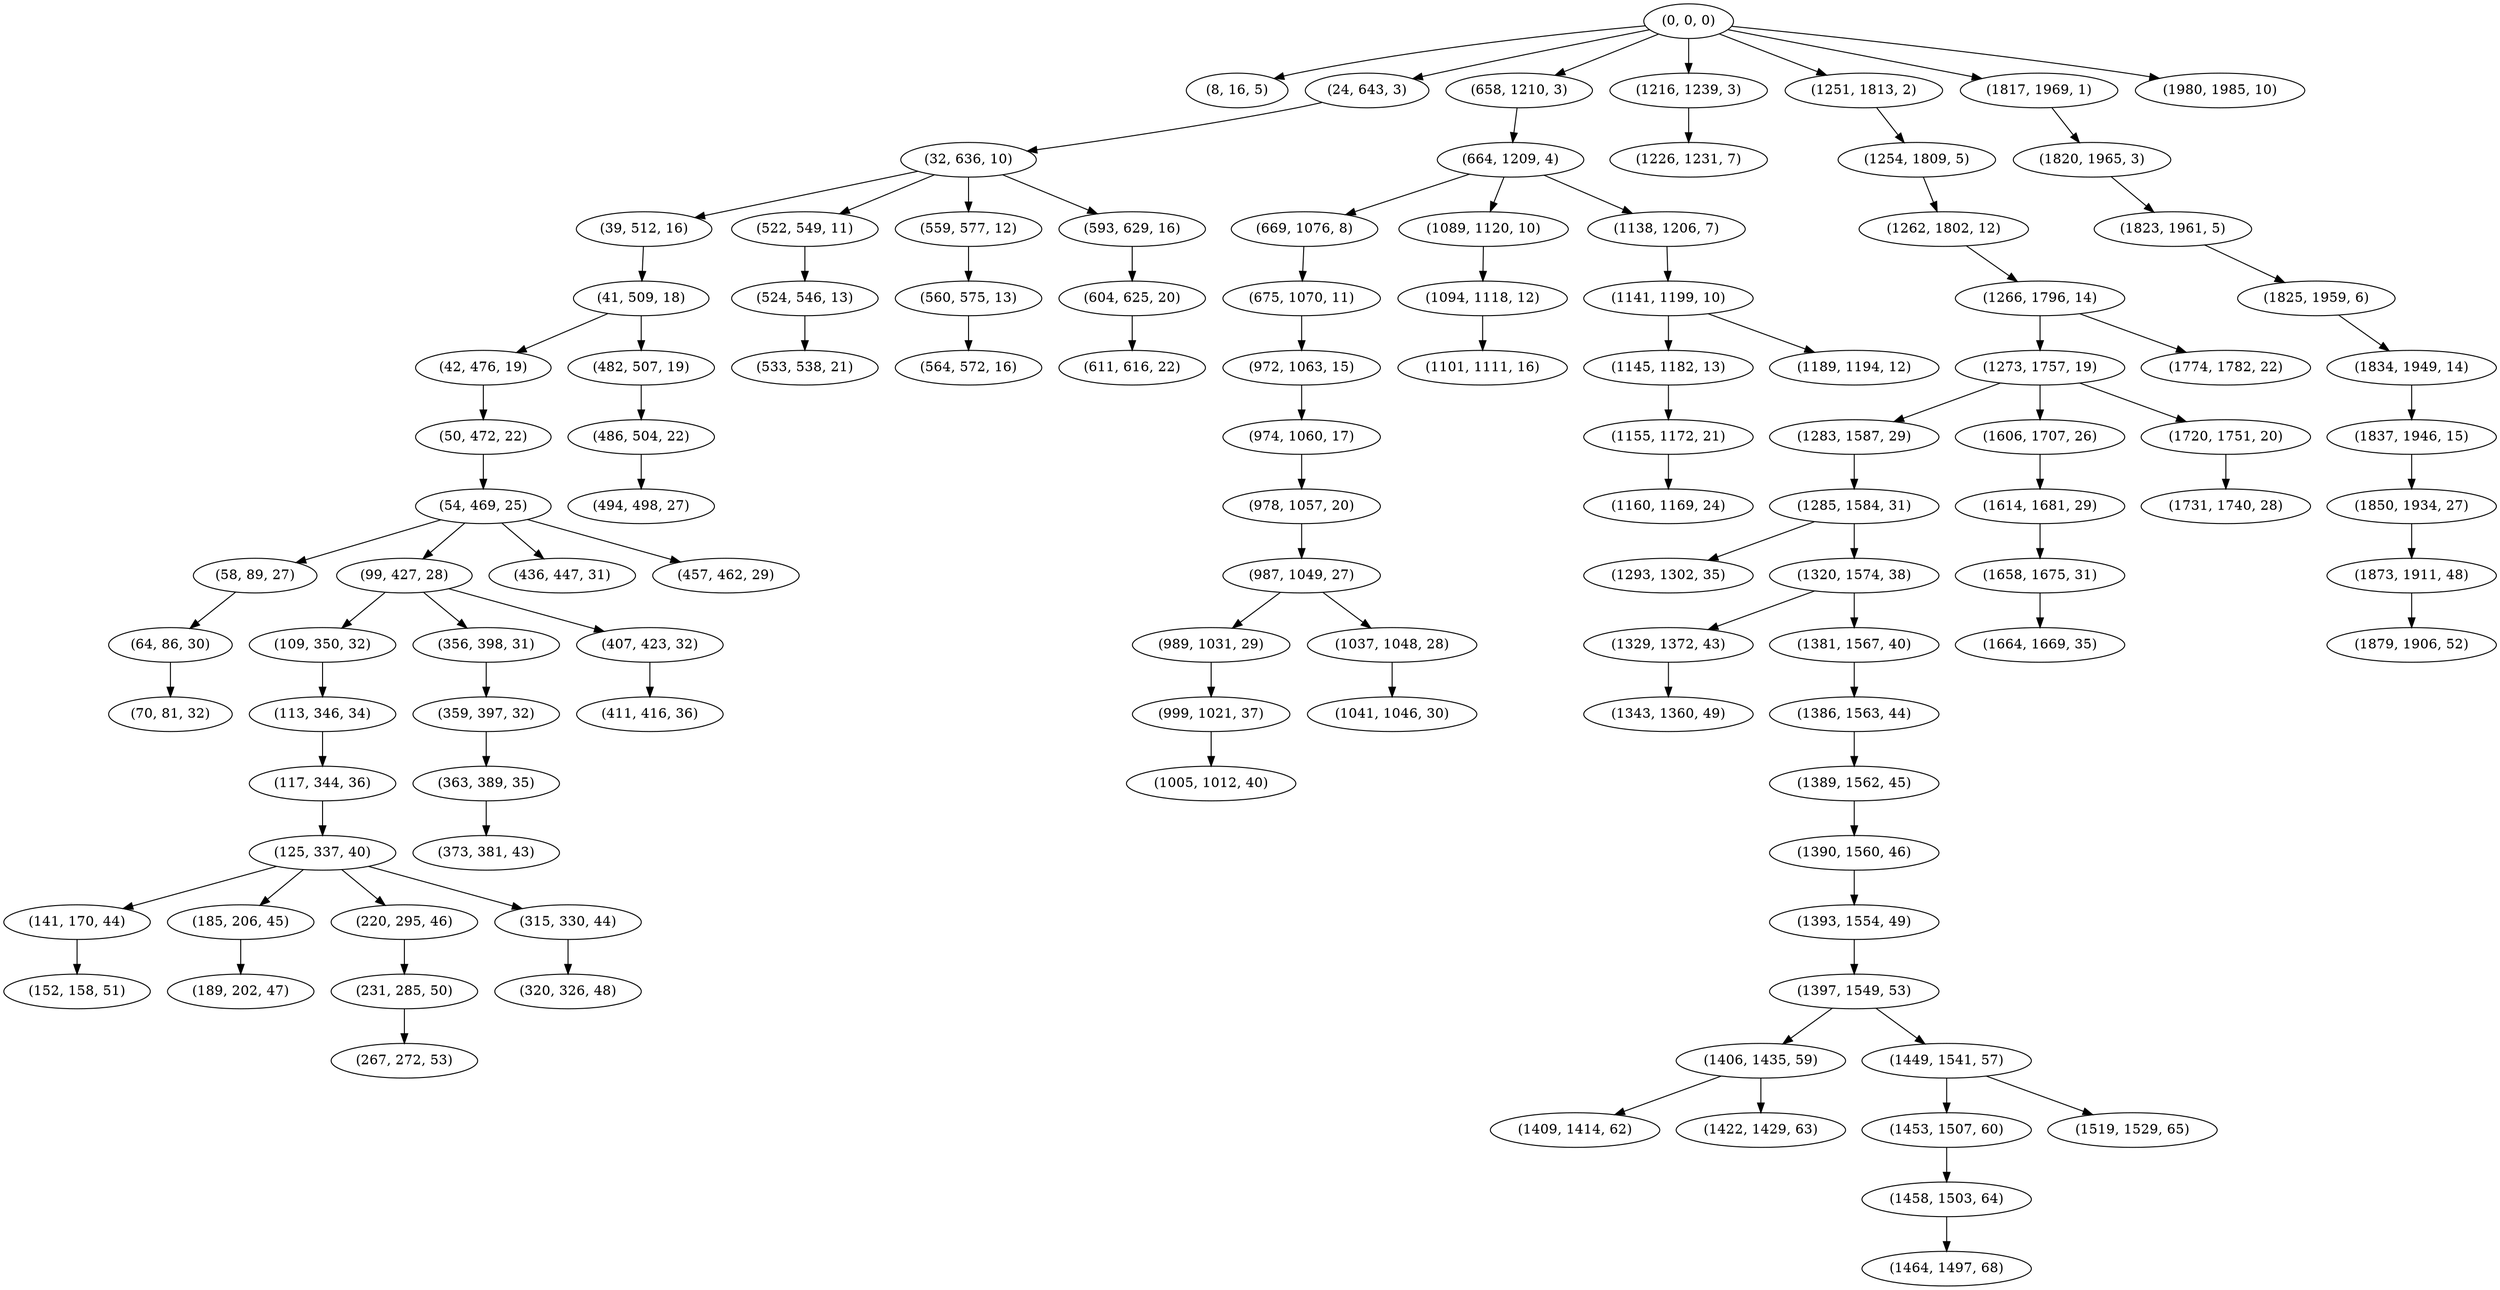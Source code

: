 digraph tree {
    "(0, 0, 0)";
    "(8, 16, 5)";
    "(24, 643, 3)";
    "(32, 636, 10)";
    "(39, 512, 16)";
    "(41, 509, 18)";
    "(42, 476, 19)";
    "(50, 472, 22)";
    "(54, 469, 25)";
    "(58, 89, 27)";
    "(64, 86, 30)";
    "(70, 81, 32)";
    "(99, 427, 28)";
    "(109, 350, 32)";
    "(113, 346, 34)";
    "(117, 344, 36)";
    "(125, 337, 40)";
    "(141, 170, 44)";
    "(152, 158, 51)";
    "(185, 206, 45)";
    "(189, 202, 47)";
    "(220, 295, 46)";
    "(231, 285, 50)";
    "(267, 272, 53)";
    "(315, 330, 44)";
    "(320, 326, 48)";
    "(356, 398, 31)";
    "(359, 397, 32)";
    "(363, 389, 35)";
    "(373, 381, 43)";
    "(407, 423, 32)";
    "(411, 416, 36)";
    "(436, 447, 31)";
    "(457, 462, 29)";
    "(482, 507, 19)";
    "(486, 504, 22)";
    "(494, 498, 27)";
    "(522, 549, 11)";
    "(524, 546, 13)";
    "(533, 538, 21)";
    "(559, 577, 12)";
    "(560, 575, 13)";
    "(564, 572, 16)";
    "(593, 629, 16)";
    "(604, 625, 20)";
    "(611, 616, 22)";
    "(658, 1210, 3)";
    "(664, 1209, 4)";
    "(669, 1076, 8)";
    "(675, 1070, 11)";
    "(972, 1063, 15)";
    "(974, 1060, 17)";
    "(978, 1057, 20)";
    "(987, 1049, 27)";
    "(989, 1031, 29)";
    "(999, 1021, 37)";
    "(1005, 1012, 40)";
    "(1037, 1048, 28)";
    "(1041, 1046, 30)";
    "(1089, 1120, 10)";
    "(1094, 1118, 12)";
    "(1101, 1111, 16)";
    "(1138, 1206, 7)";
    "(1141, 1199, 10)";
    "(1145, 1182, 13)";
    "(1155, 1172, 21)";
    "(1160, 1169, 24)";
    "(1189, 1194, 12)";
    "(1216, 1239, 3)";
    "(1226, 1231, 7)";
    "(1251, 1813, 2)";
    "(1254, 1809, 5)";
    "(1262, 1802, 12)";
    "(1266, 1796, 14)";
    "(1273, 1757, 19)";
    "(1283, 1587, 29)";
    "(1285, 1584, 31)";
    "(1293, 1302, 35)";
    "(1320, 1574, 38)";
    "(1329, 1372, 43)";
    "(1343, 1360, 49)";
    "(1381, 1567, 40)";
    "(1386, 1563, 44)";
    "(1389, 1562, 45)";
    "(1390, 1560, 46)";
    "(1393, 1554, 49)";
    "(1397, 1549, 53)";
    "(1406, 1435, 59)";
    "(1409, 1414, 62)";
    "(1422, 1429, 63)";
    "(1449, 1541, 57)";
    "(1453, 1507, 60)";
    "(1458, 1503, 64)";
    "(1464, 1497, 68)";
    "(1519, 1529, 65)";
    "(1606, 1707, 26)";
    "(1614, 1681, 29)";
    "(1658, 1675, 31)";
    "(1664, 1669, 35)";
    "(1720, 1751, 20)";
    "(1731, 1740, 28)";
    "(1774, 1782, 22)";
    "(1817, 1969, 1)";
    "(1820, 1965, 3)";
    "(1823, 1961, 5)";
    "(1825, 1959, 6)";
    "(1834, 1949, 14)";
    "(1837, 1946, 15)";
    "(1850, 1934, 27)";
    "(1873, 1911, 48)";
    "(1879, 1906, 52)";
    "(1980, 1985, 10)";
    "(0, 0, 0)" -> "(8, 16, 5)";
    "(0, 0, 0)" -> "(24, 643, 3)";
    "(0, 0, 0)" -> "(658, 1210, 3)";
    "(0, 0, 0)" -> "(1216, 1239, 3)";
    "(0, 0, 0)" -> "(1251, 1813, 2)";
    "(0, 0, 0)" -> "(1817, 1969, 1)";
    "(0, 0, 0)" -> "(1980, 1985, 10)";
    "(24, 643, 3)" -> "(32, 636, 10)";
    "(32, 636, 10)" -> "(39, 512, 16)";
    "(32, 636, 10)" -> "(522, 549, 11)";
    "(32, 636, 10)" -> "(559, 577, 12)";
    "(32, 636, 10)" -> "(593, 629, 16)";
    "(39, 512, 16)" -> "(41, 509, 18)";
    "(41, 509, 18)" -> "(42, 476, 19)";
    "(41, 509, 18)" -> "(482, 507, 19)";
    "(42, 476, 19)" -> "(50, 472, 22)";
    "(50, 472, 22)" -> "(54, 469, 25)";
    "(54, 469, 25)" -> "(58, 89, 27)";
    "(54, 469, 25)" -> "(99, 427, 28)";
    "(54, 469, 25)" -> "(436, 447, 31)";
    "(54, 469, 25)" -> "(457, 462, 29)";
    "(58, 89, 27)" -> "(64, 86, 30)";
    "(64, 86, 30)" -> "(70, 81, 32)";
    "(99, 427, 28)" -> "(109, 350, 32)";
    "(99, 427, 28)" -> "(356, 398, 31)";
    "(99, 427, 28)" -> "(407, 423, 32)";
    "(109, 350, 32)" -> "(113, 346, 34)";
    "(113, 346, 34)" -> "(117, 344, 36)";
    "(117, 344, 36)" -> "(125, 337, 40)";
    "(125, 337, 40)" -> "(141, 170, 44)";
    "(125, 337, 40)" -> "(185, 206, 45)";
    "(125, 337, 40)" -> "(220, 295, 46)";
    "(125, 337, 40)" -> "(315, 330, 44)";
    "(141, 170, 44)" -> "(152, 158, 51)";
    "(185, 206, 45)" -> "(189, 202, 47)";
    "(220, 295, 46)" -> "(231, 285, 50)";
    "(231, 285, 50)" -> "(267, 272, 53)";
    "(315, 330, 44)" -> "(320, 326, 48)";
    "(356, 398, 31)" -> "(359, 397, 32)";
    "(359, 397, 32)" -> "(363, 389, 35)";
    "(363, 389, 35)" -> "(373, 381, 43)";
    "(407, 423, 32)" -> "(411, 416, 36)";
    "(482, 507, 19)" -> "(486, 504, 22)";
    "(486, 504, 22)" -> "(494, 498, 27)";
    "(522, 549, 11)" -> "(524, 546, 13)";
    "(524, 546, 13)" -> "(533, 538, 21)";
    "(559, 577, 12)" -> "(560, 575, 13)";
    "(560, 575, 13)" -> "(564, 572, 16)";
    "(593, 629, 16)" -> "(604, 625, 20)";
    "(604, 625, 20)" -> "(611, 616, 22)";
    "(658, 1210, 3)" -> "(664, 1209, 4)";
    "(664, 1209, 4)" -> "(669, 1076, 8)";
    "(664, 1209, 4)" -> "(1089, 1120, 10)";
    "(664, 1209, 4)" -> "(1138, 1206, 7)";
    "(669, 1076, 8)" -> "(675, 1070, 11)";
    "(675, 1070, 11)" -> "(972, 1063, 15)";
    "(972, 1063, 15)" -> "(974, 1060, 17)";
    "(974, 1060, 17)" -> "(978, 1057, 20)";
    "(978, 1057, 20)" -> "(987, 1049, 27)";
    "(987, 1049, 27)" -> "(989, 1031, 29)";
    "(987, 1049, 27)" -> "(1037, 1048, 28)";
    "(989, 1031, 29)" -> "(999, 1021, 37)";
    "(999, 1021, 37)" -> "(1005, 1012, 40)";
    "(1037, 1048, 28)" -> "(1041, 1046, 30)";
    "(1089, 1120, 10)" -> "(1094, 1118, 12)";
    "(1094, 1118, 12)" -> "(1101, 1111, 16)";
    "(1138, 1206, 7)" -> "(1141, 1199, 10)";
    "(1141, 1199, 10)" -> "(1145, 1182, 13)";
    "(1141, 1199, 10)" -> "(1189, 1194, 12)";
    "(1145, 1182, 13)" -> "(1155, 1172, 21)";
    "(1155, 1172, 21)" -> "(1160, 1169, 24)";
    "(1216, 1239, 3)" -> "(1226, 1231, 7)";
    "(1251, 1813, 2)" -> "(1254, 1809, 5)";
    "(1254, 1809, 5)" -> "(1262, 1802, 12)";
    "(1262, 1802, 12)" -> "(1266, 1796, 14)";
    "(1266, 1796, 14)" -> "(1273, 1757, 19)";
    "(1266, 1796, 14)" -> "(1774, 1782, 22)";
    "(1273, 1757, 19)" -> "(1283, 1587, 29)";
    "(1273, 1757, 19)" -> "(1606, 1707, 26)";
    "(1273, 1757, 19)" -> "(1720, 1751, 20)";
    "(1283, 1587, 29)" -> "(1285, 1584, 31)";
    "(1285, 1584, 31)" -> "(1293, 1302, 35)";
    "(1285, 1584, 31)" -> "(1320, 1574, 38)";
    "(1320, 1574, 38)" -> "(1329, 1372, 43)";
    "(1320, 1574, 38)" -> "(1381, 1567, 40)";
    "(1329, 1372, 43)" -> "(1343, 1360, 49)";
    "(1381, 1567, 40)" -> "(1386, 1563, 44)";
    "(1386, 1563, 44)" -> "(1389, 1562, 45)";
    "(1389, 1562, 45)" -> "(1390, 1560, 46)";
    "(1390, 1560, 46)" -> "(1393, 1554, 49)";
    "(1393, 1554, 49)" -> "(1397, 1549, 53)";
    "(1397, 1549, 53)" -> "(1406, 1435, 59)";
    "(1397, 1549, 53)" -> "(1449, 1541, 57)";
    "(1406, 1435, 59)" -> "(1409, 1414, 62)";
    "(1406, 1435, 59)" -> "(1422, 1429, 63)";
    "(1449, 1541, 57)" -> "(1453, 1507, 60)";
    "(1449, 1541, 57)" -> "(1519, 1529, 65)";
    "(1453, 1507, 60)" -> "(1458, 1503, 64)";
    "(1458, 1503, 64)" -> "(1464, 1497, 68)";
    "(1606, 1707, 26)" -> "(1614, 1681, 29)";
    "(1614, 1681, 29)" -> "(1658, 1675, 31)";
    "(1658, 1675, 31)" -> "(1664, 1669, 35)";
    "(1720, 1751, 20)" -> "(1731, 1740, 28)";
    "(1817, 1969, 1)" -> "(1820, 1965, 3)";
    "(1820, 1965, 3)" -> "(1823, 1961, 5)";
    "(1823, 1961, 5)" -> "(1825, 1959, 6)";
    "(1825, 1959, 6)" -> "(1834, 1949, 14)";
    "(1834, 1949, 14)" -> "(1837, 1946, 15)";
    "(1837, 1946, 15)" -> "(1850, 1934, 27)";
    "(1850, 1934, 27)" -> "(1873, 1911, 48)";
    "(1873, 1911, 48)" -> "(1879, 1906, 52)";
}
